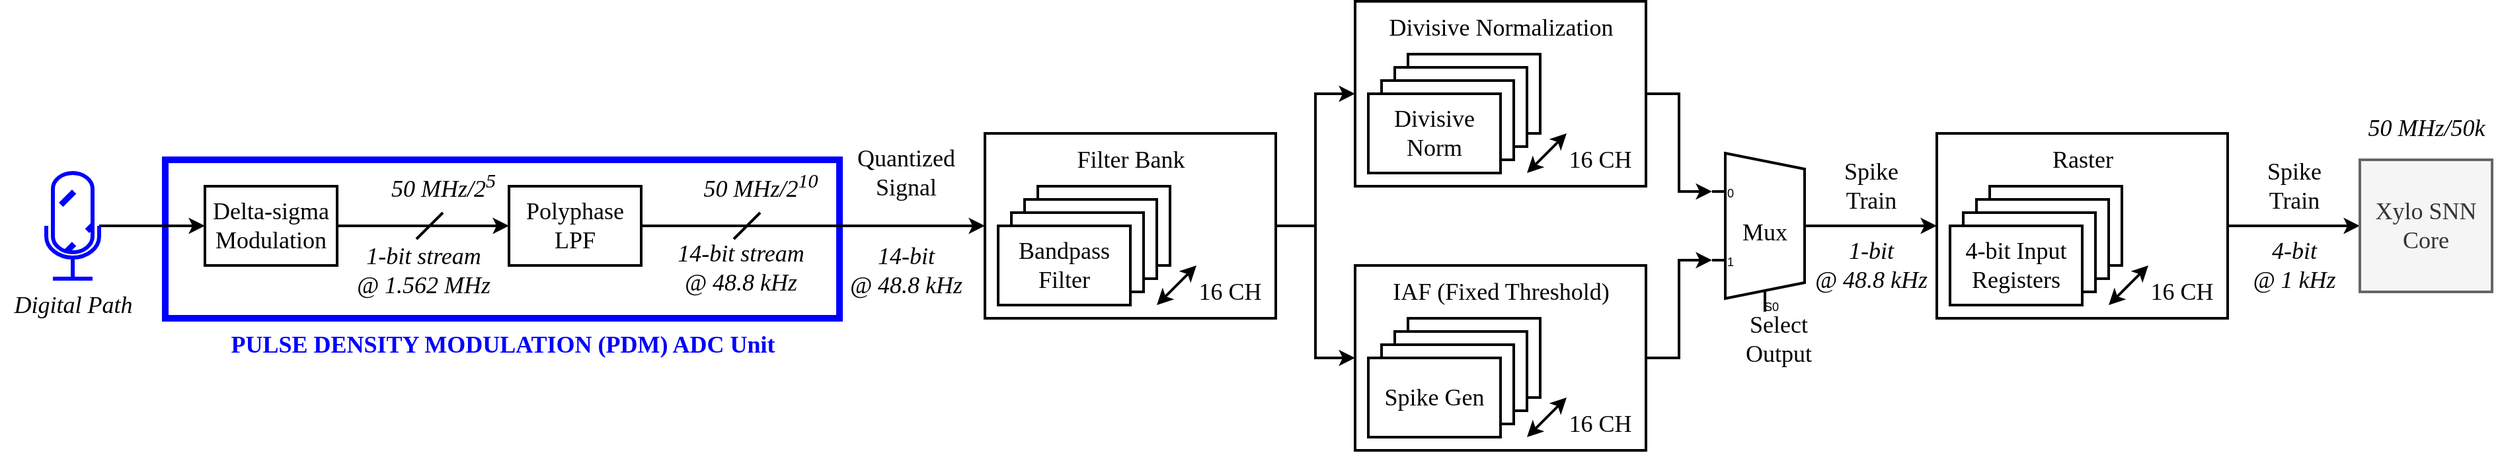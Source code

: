 <mxfile version="22.1.4" type="device">
  <diagram name="Page-1" id="toTXQOctY8lqpIN5eQkJ">
    <mxGraphModel dx="1380" dy="834" grid="1" gridSize="10" guides="1" tooltips="1" connect="1" arrows="1" fold="1" page="1" pageScale="1" pageWidth="1169" pageHeight="827" math="0" shadow="0">
      <root>
        <mxCell id="0" />
        <mxCell id="1" parent="0" />
        <mxCell id="9MsrRh6NDD8cImw58Ieo-61" value="" style="rounded=0;whiteSpace=wrap;html=1;fillColor=none;glass=0;shadow=0;strokeColor=#0000FF;strokeWidth=5;fillStyle=auto;fontColor=#CC0000;" parent="1" vertex="1">
          <mxGeometry x="550" y="444" width="510" height="120" as="geometry" />
        </mxCell>
        <mxCell id="7w7PCdq3hjsfF6tZsjkb-40" style="edgeStyle=orthogonalEdgeStyle;rounded=0;orthogonalLoop=1;jettySize=auto;html=1;exitX=1;exitY=0.5;exitDx=0;exitDy=0;strokeWidth=2;" parent="1" source="9MsrRh6NDD8cImw58Ieo-39" target="7w7PCdq3hjsfF6tZsjkb-1" edge="1">
          <mxGeometry relative="1" as="geometry" />
        </mxCell>
        <mxCell id="9MsrRh6NDD8cImw58Ieo-39" value="Delta-sigma Modulation" style="whiteSpace=wrap;html=1;fontFamily=Times New Roman;fontSize=18;strokeWidth=2;" parent="1" vertex="1">
          <mxGeometry x="580" y="464" width="100" height="60" as="geometry" />
        </mxCell>
        <mxCell id="9MsrRh6NDD8cImw58Ieo-62" value="PULSE DENSITY MODULATION (PDM) ADC Unit" style="text;html=1;align=center;verticalAlign=middle;resizable=0;points=[];autosize=1;strokeColor=none;fillColor=none;fontFamily=Times New Roman;fontSize=18;fontStyle=1;fontColor=#0000FF;" parent="1" vertex="1">
          <mxGeometry x="585" y="564" width="440" height="40" as="geometry" />
        </mxCell>
        <mxCell id="9MsrRh6NDD8cImw58Ieo-64" value="" style="endArrow=none;html=1;rounded=0;strokeWidth=2;" parent="1" edge="1">
          <mxGeometry width="50" height="50" relative="1" as="geometry">
            <mxPoint x="980" y="504" as="sourcePoint" />
            <mxPoint x="1000" y="484" as="targetPoint" />
          </mxGeometry>
        </mxCell>
        <mxCell id="9MsrRh6NDD8cImw58Ieo-74" value="Quantized &lt;br&gt;Signal" style="text;html=1;align=center;verticalAlign=middle;resizable=0;points=[];autosize=1;strokeColor=none;fillColor=none;fontFamily=Times New Roman;fontSize=18;" parent="1" vertex="1">
          <mxGeometry x="1060" y="424" width="100" height="60" as="geometry" />
        </mxCell>
        <mxCell id="7w7PCdq3hjsfF6tZsjkb-44" style="edgeStyle=orthogonalEdgeStyle;rounded=0;orthogonalLoop=1;jettySize=auto;html=1;exitX=1;exitY=0.5;exitDx=0;exitDy=0;strokeWidth=2;entryX=0;entryY=0.5;entryDx=0;entryDy=0;" parent="1" source="7w7PCdq3hjsfF6tZsjkb-1" target="7w7PCdq3hjsfF6tZsjkb-11" edge="1">
          <mxGeometry relative="1" as="geometry">
            <mxPoint x="1160" y="494" as="targetPoint" />
          </mxGeometry>
        </mxCell>
        <mxCell id="7w7PCdq3hjsfF6tZsjkb-1" value="Polyphase LPF" style="whiteSpace=wrap;html=1;fontFamily=Times New Roman;fontSize=18;strokeWidth=2;" parent="1" vertex="1">
          <mxGeometry x="810" y="464" width="100" height="60" as="geometry" />
        </mxCell>
        <mxCell id="7w7PCdq3hjsfF6tZsjkb-21" style="edgeStyle=orthogonalEdgeStyle;rounded=0;orthogonalLoop=1;jettySize=auto;html=1;exitX=1;exitY=0.5;exitDx=0;exitDy=0;entryX=0;entryY=0.5;entryDx=0;entryDy=0;strokeWidth=2;" parent="1" source="7w7PCdq3hjsfF6tZsjkb-11" target="7w7PCdq3hjsfF6tZsjkb-13" edge="1">
          <mxGeometry relative="1" as="geometry" />
        </mxCell>
        <mxCell id="7w7PCdq3hjsfF6tZsjkb-30" style="edgeStyle=orthogonalEdgeStyle;rounded=0;orthogonalLoop=1;jettySize=auto;html=1;exitX=1;exitY=0.5;exitDx=0;exitDy=0;entryX=0;entryY=0.5;entryDx=0;entryDy=0;strokeWidth=2;" parent="1" source="7w7PCdq3hjsfF6tZsjkb-11" target="7w7PCdq3hjsfF6tZsjkb-22" edge="1">
          <mxGeometry relative="1" as="geometry" />
        </mxCell>
        <mxCell id="7w7PCdq3hjsfF6tZsjkb-11" value="" style="rounded=0;whiteSpace=wrap;html=1;fillColor=none;strokeWidth=2;" parent="1" vertex="1">
          <mxGeometry x="1170" y="424" width="220" height="140" as="geometry" />
        </mxCell>
        <mxCell id="9MsrRh6NDD8cImw58Ieo-57" value="" style="endArrow=classic;startArrow=classic;html=1;rounded=0;strokeWidth=2;" parent="1" edge="1">
          <mxGeometry width="50" height="50" relative="1" as="geometry">
            <mxPoint x="1300" y="554" as="sourcePoint" />
            <mxPoint x="1330" y="524" as="targetPoint" />
          </mxGeometry>
        </mxCell>
        <mxCell id="9MsrRh6NDD8cImw58Ieo-43" value="Bandpass Filter" style="whiteSpace=wrap;html=1;fontFamily=Times New Roman;fontSize=18;strokeWidth=2;" parent="1" vertex="1">
          <mxGeometry x="1210" y="464" width="100" height="60" as="geometry" />
        </mxCell>
        <mxCell id="9MsrRh6NDD8cImw58Ieo-44" value="Bandpass Filter" style="whiteSpace=wrap;html=1;fontFamily=Times New Roman;fontSize=18;strokeWidth=2;" parent="1" vertex="1">
          <mxGeometry x="1200" y="474" width="100" height="60" as="geometry" />
        </mxCell>
        <mxCell id="9MsrRh6NDD8cImw58Ieo-45" value="Bandpass Filter" style="whiteSpace=wrap;html=1;fontFamily=Times New Roman;fontSize=18;strokeWidth=2;" parent="1" vertex="1">
          <mxGeometry x="1190" y="484" width="100" height="60" as="geometry" />
        </mxCell>
        <mxCell id="7w7PCdq3hjsfF6tZsjkb-8" value="Bandpass Filter" style="whiteSpace=wrap;html=1;fontFamily=Times New Roman;fontSize=18;strokeWidth=2;" parent="1" vertex="1">
          <mxGeometry x="1180" y="494" width="100" height="60" as="geometry" />
        </mxCell>
        <mxCell id="7w7PCdq3hjsfF6tZsjkb-9" value="16 CH" style="text;html=1;align=center;verticalAlign=middle;resizable=0;points=[];autosize=1;strokeColor=none;fillColor=none;fontFamily=Times New Roman;fontSize=18;" parent="1" vertex="1">
          <mxGeometry x="1320" y="524" width="70" height="40" as="geometry" />
        </mxCell>
        <mxCell id="7w7PCdq3hjsfF6tZsjkb-12" value="Filter Bank" style="text;html=1;align=center;verticalAlign=middle;resizable=0;points=[];autosize=1;strokeColor=none;fillColor=none;fontFamily=Times New Roman;fontSize=18;" parent="1" vertex="1">
          <mxGeometry x="1230" y="424" width="100" height="40" as="geometry" />
        </mxCell>
        <mxCell id="7w7PCdq3hjsfF6tZsjkb-13" value="" style="rounded=0;whiteSpace=wrap;html=1;fillColor=none;strokeWidth=2;" parent="1" vertex="1">
          <mxGeometry x="1450" y="324" width="220" height="140" as="geometry" />
        </mxCell>
        <mxCell id="7w7PCdq3hjsfF6tZsjkb-14" value="" style="endArrow=classic;startArrow=classic;html=1;rounded=0;strokeWidth=2;" parent="1" edge="1">
          <mxGeometry width="50" height="50" relative="1" as="geometry">
            <mxPoint x="1580" y="454" as="sourcePoint" />
            <mxPoint x="1610" y="424" as="targetPoint" />
          </mxGeometry>
        </mxCell>
        <mxCell id="7w7PCdq3hjsfF6tZsjkb-15" value="Bandpass Filter" style="whiteSpace=wrap;html=1;fontFamily=Times New Roman;fontSize=18;strokeWidth=2;" parent="1" vertex="1">
          <mxGeometry x="1490" y="364" width="100" height="60" as="geometry" />
        </mxCell>
        <mxCell id="7w7PCdq3hjsfF6tZsjkb-16" value="Bandpass Filter" style="whiteSpace=wrap;html=1;fontFamily=Times New Roman;fontSize=18;strokeWidth=2;" parent="1" vertex="1">
          <mxGeometry x="1480" y="374" width="100" height="60" as="geometry" />
        </mxCell>
        <mxCell id="7w7PCdq3hjsfF6tZsjkb-17" value="Bandpass Filter" style="whiteSpace=wrap;html=1;fontFamily=Times New Roman;fontSize=18;strokeWidth=2;" parent="1" vertex="1">
          <mxGeometry x="1470" y="384" width="100" height="60" as="geometry" />
        </mxCell>
        <mxCell id="7w7PCdq3hjsfF6tZsjkb-18" value="Divisive Norm" style="whiteSpace=wrap;html=1;fontFamily=Times New Roman;fontSize=18;strokeWidth=2;" parent="1" vertex="1">
          <mxGeometry x="1460" y="394" width="100" height="60" as="geometry" />
        </mxCell>
        <mxCell id="7w7PCdq3hjsfF6tZsjkb-19" value="16 CH" style="text;html=1;align=center;verticalAlign=middle;resizable=0;points=[];autosize=1;strokeColor=none;fillColor=none;fontFamily=Times New Roman;fontSize=18;" parent="1" vertex="1">
          <mxGeometry x="1600" y="424" width="70" height="40" as="geometry" />
        </mxCell>
        <mxCell id="7w7PCdq3hjsfF6tZsjkb-20" value="Divisive Normalization" style="text;html=1;align=center;verticalAlign=middle;resizable=0;points=[];autosize=1;strokeColor=none;fillColor=none;fontFamily=Times New Roman;fontSize=18;" parent="1" vertex="1">
          <mxGeometry x="1465" y="324" width="190" height="40" as="geometry" />
        </mxCell>
        <mxCell id="7w7PCdq3hjsfF6tZsjkb-22" value="" style="rounded=0;whiteSpace=wrap;html=1;fillColor=none;strokeWidth=2;" parent="1" vertex="1">
          <mxGeometry x="1450" y="524" width="220" height="140" as="geometry" />
        </mxCell>
        <mxCell id="7w7PCdq3hjsfF6tZsjkb-23" value="" style="endArrow=classic;startArrow=classic;html=1;rounded=0;strokeWidth=2;" parent="1" edge="1">
          <mxGeometry width="50" height="50" relative="1" as="geometry">
            <mxPoint x="1580" y="654" as="sourcePoint" />
            <mxPoint x="1610" y="624" as="targetPoint" />
          </mxGeometry>
        </mxCell>
        <mxCell id="7w7PCdq3hjsfF6tZsjkb-24" value="Bandpass Filter" style="whiteSpace=wrap;html=1;fontFamily=Times New Roman;fontSize=18;strokeWidth=2;" parent="1" vertex="1">
          <mxGeometry x="1490" y="564" width="100" height="60" as="geometry" />
        </mxCell>
        <mxCell id="7w7PCdq3hjsfF6tZsjkb-25" value="Bandpass Filter" style="whiteSpace=wrap;html=1;fontFamily=Times New Roman;fontSize=18;strokeWidth=2;" parent="1" vertex="1">
          <mxGeometry x="1480" y="574" width="100" height="60" as="geometry" />
        </mxCell>
        <mxCell id="7w7PCdq3hjsfF6tZsjkb-26" value="Bandpass Filter" style="whiteSpace=wrap;html=1;fontFamily=Times New Roman;fontSize=18;strokeWidth=2;" parent="1" vertex="1">
          <mxGeometry x="1470" y="584" width="100" height="60" as="geometry" />
        </mxCell>
        <mxCell id="7w7PCdq3hjsfF6tZsjkb-27" value="Spike Gen" style="whiteSpace=wrap;html=1;fontFamily=Times New Roman;fontSize=18;strokeWidth=2;" parent="1" vertex="1">
          <mxGeometry x="1460" y="594" width="100" height="60" as="geometry" />
        </mxCell>
        <mxCell id="7w7PCdq3hjsfF6tZsjkb-28" value="16 CH" style="text;html=1;align=center;verticalAlign=middle;resizable=0;points=[];autosize=1;strokeColor=none;fillColor=none;fontFamily=Times New Roman;fontSize=18;" parent="1" vertex="1">
          <mxGeometry x="1600" y="624" width="70" height="40" as="geometry" />
        </mxCell>
        <mxCell id="7w7PCdq3hjsfF6tZsjkb-29" value="IAF (Fixed Threshold)" style="text;html=1;align=center;verticalAlign=middle;resizable=0;points=[];autosize=1;strokeColor=none;fillColor=none;fontFamily=Times New Roman;fontSize=18;" parent="1" vertex="1">
          <mxGeometry x="1465" y="524" width="190" height="40" as="geometry" />
        </mxCell>
        <mxCell id="7w7PCdq3hjsfF6tZsjkb-38" style="edgeStyle=orthogonalEdgeStyle;rounded=0;orthogonalLoop=1;jettySize=auto;html=1;exitX=1;exitY=0.5;exitDx=0;exitDy=-5;exitPerimeter=0;strokeWidth=2;entryX=0;entryY=0.5;entryDx=0;entryDy=0;" parent="1" source="7w7PCdq3hjsfF6tZsjkb-34" target="2wzVH3fkBpW3y58YIU7X-1" edge="1">
          <mxGeometry relative="1" as="geometry">
            <mxPoint x="1870" y="494" as="targetPoint" />
          </mxGeometry>
        </mxCell>
        <mxCell id="7w7PCdq3hjsfF6tZsjkb-34" value="Mux" style="shadow=0;dashed=0;align=center;html=1;strokeWidth=2;shape=mxgraph.electrical.abstract.mux2;whiteSpace=wrap;fontFamily=Times New Roman;fontSize=18;" parent="1" vertex="1">
          <mxGeometry x="1720" y="439" width="80" height="120" as="geometry" />
        </mxCell>
        <mxCell id="7w7PCdq3hjsfF6tZsjkb-35" value="Select &lt;br&gt;Output" style="text;html=1;align=center;verticalAlign=middle;resizable=0;points=[];autosize=1;strokeColor=none;fillColor=none;fontFamily=Times New Roman;fontSize=18;" parent="1" vertex="1">
          <mxGeometry x="1735" y="550" width="70" height="60" as="geometry" />
        </mxCell>
        <mxCell id="7w7PCdq3hjsfF6tZsjkb-36" style="edgeStyle=orthogonalEdgeStyle;rounded=0;orthogonalLoop=1;jettySize=auto;html=1;exitX=1;exitY=0.5;exitDx=0;exitDy=0;entryX=0;entryY=0.217;entryDx=0;entryDy=3;entryPerimeter=0;strokeWidth=2;" parent="1" source="7w7PCdq3hjsfF6tZsjkb-13" target="7w7PCdq3hjsfF6tZsjkb-34" edge="1">
          <mxGeometry relative="1" as="geometry" />
        </mxCell>
        <mxCell id="7w7PCdq3hjsfF6tZsjkb-37" style="edgeStyle=orthogonalEdgeStyle;rounded=0;orthogonalLoop=1;jettySize=auto;html=1;entryX=0;entryY=0.65;entryDx=0;entryDy=3;entryPerimeter=0;strokeWidth=2;" parent="1" source="7w7PCdq3hjsfF6tZsjkb-22" target="7w7PCdq3hjsfF6tZsjkb-34" edge="1">
          <mxGeometry relative="1" as="geometry" />
        </mxCell>
        <mxCell id="7w7PCdq3hjsfF6tZsjkb-42" value="" style="endArrow=none;html=1;rounded=0;strokeWidth=2;" parent="1" edge="1">
          <mxGeometry width="50" height="50" relative="1" as="geometry">
            <mxPoint x="740" y="504" as="sourcePoint" />
            <mxPoint x="760" y="484" as="targetPoint" />
          </mxGeometry>
        </mxCell>
        <mxCell id="7w7PCdq3hjsfF6tZsjkb-43" value="1-bit stream &lt;br&gt;@ 1.562 MHz" style="text;html=1;align=center;verticalAlign=middle;resizable=0;points=[];autosize=1;strokeColor=none;fillColor=none;fontFamily=Times New Roman;fontSize=18;fontStyle=2" parent="1" vertex="1">
          <mxGeometry x="680" y="498" width="130" height="60" as="geometry" />
        </mxCell>
        <mxCell id="7w7PCdq3hjsfF6tZsjkb-45" value="Spike &lt;br&gt;Train" style="text;html=1;align=center;verticalAlign=middle;resizable=0;points=[];autosize=1;strokeColor=none;fillColor=none;fontFamily=Times New Roman;fontSize=18;" parent="1" vertex="1">
          <mxGeometry x="1810" y="434" width="60" height="60" as="geometry" />
        </mxCell>
        <mxCell id="7w7PCdq3hjsfF6tZsjkb-47" value="14-bit stream&lt;br&gt;@ 48.8 kHz" style="text;html=1;align=center;verticalAlign=middle;resizable=0;points=[];autosize=1;strokeColor=none;fillColor=none;fontFamily=Times New Roman;fontSize=18;fontStyle=2" parent="1" vertex="1">
          <mxGeometry x="925" y="496" width="120" height="60" as="geometry" />
        </mxCell>
        <mxCell id="7w7PCdq3hjsfF6tZsjkb-56" style="edgeStyle=orthogonalEdgeStyle;rounded=0;orthogonalLoop=1;jettySize=auto;html=1;strokeWidth=2;entryX=0;entryY=0.5;entryDx=0;entryDy=0;" parent="1" source="7w7PCdq3hjsfF6tZsjkb-51" target="9MsrRh6NDD8cImw58Ieo-39" edge="1">
          <mxGeometry relative="1" as="geometry">
            <mxPoint x="510" y="504" as="targetPoint" />
          </mxGeometry>
        </mxCell>
        <mxCell id="7w7PCdq3hjsfF6tZsjkb-51" value="" style="html=1;verticalLabelPosition=bottom;align=center;labelBackgroundColor=#ffffff;verticalAlign=top;strokeWidth=3;strokeColor=#0000FF;shadow=0;dashed=0;shape=mxgraph.ios7.icons.microphone;fillColor=#0000FF;fillStyle=dashed;fontFamily=Times New Roman;fontSize=18;" parent="1" vertex="1">
          <mxGeometry x="460" y="454" width="40" height="80" as="geometry" />
        </mxCell>
        <mxCell id="7w7PCdq3hjsfF6tZsjkb-52" value="&lt;i&gt;Digital Path&lt;/i&gt;" style="text;html=1;align=center;verticalAlign=middle;resizable=0;points=[];autosize=1;strokeColor=none;fillColor=none;fontFamily=Times New Roman;fontSize=18;" parent="1" vertex="1">
          <mxGeometry x="425" y="534" width="110" height="40" as="geometry" />
        </mxCell>
        <mxCell id="2wzVH3fkBpW3y58YIU7X-11" style="edgeStyle=orthogonalEdgeStyle;rounded=0;orthogonalLoop=1;jettySize=auto;html=1;exitX=1;exitY=0.5;exitDx=0;exitDy=0;entryX=0;entryY=0.5;entryDx=0;entryDy=0;strokeWidth=2;" parent="1" source="2wzVH3fkBpW3y58YIU7X-1" target="2wzVH3fkBpW3y58YIU7X-9" edge="1">
          <mxGeometry relative="1" as="geometry" />
        </mxCell>
        <mxCell id="2wzVH3fkBpW3y58YIU7X-1" value="" style="rounded=0;whiteSpace=wrap;html=1;fillColor=none;strokeWidth=2;" parent="1" vertex="1">
          <mxGeometry x="1890" y="424" width="220" height="140" as="geometry" />
        </mxCell>
        <mxCell id="2wzVH3fkBpW3y58YIU7X-2" value="" style="endArrow=classic;startArrow=classic;html=1;rounded=0;strokeWidth=2;" parent="1" edge="1">
          <mxGeometry width="50" height="50" relative="1" as="geometry">
            <mxPoint x="2020" y="554" as="sourcePoint" />
            <mxPoint x="2050" y="524" as="targetPoint" />
          </mxGeometry>
        </mxCell>
        <mxCell id="2wzVH3fkBpW3y58YIU7X-3" value="Bandpass Filter" style="whiteSpace=wrap;html=1;fontFamily=Times New Roman;fontSize=18;strokeWidth=2;" parent="1" vertex="1">
          <mxGeometry x="1930" y="464" width="100" height="60" as="geometry" />
        </mxCell>
        <mxCell id="2wzVH3fkBpW3y58YIU7X-4" value="Bandpass Filter" style="whiteSpace=wrap;html=1;fontFamily=Times New Roman;fontSize=18;strokeWidth=2;" parent="1" vertex="1">
          <mxGeometry x="1920" y="474" width="100" height="60" as="geometry" />
        </mxCell>
        <mxCell id="2wzVH3fkBpW3y58YIU7X-5" value="Bandpass Filter" style="whiteSpace=wrap;html=1;fontFamily=Times New Roman;fontSize=18;strokeWidth=2;" parent="1" vertex="1">
          <mxGeometry x="1910" y="484" width="100" height="60" as="geometry" />
        </mxCell>
        <mxCell id="2wzVH3fkBpW3y58YIU7X-6" value="4-bit Input Registers" style="whiteSpace=wrap;html=1;fontFamily=Times New Roman;fontSize=18;strokeWidth=2;" parent="1" vertex="1">
          <mxGeometry x="1900" y="494" width="100" height="60" as="geometry" />
        </mxCell>
        <mxCell id="2wzVH3fkBpW3y58YIU7X-7" value="16 CH" style="text;html=1;align=center;verticalAlign=middle;resizable=0;points=[];autosize=1;strokeColor=none;fillColor=none;fontFamily=Times New Roman;fontSize=18;" parent="1" vertex="1">
          <mxGeometry x="2040" y="524" width="70" height="40" as="geometry" />
        </mxCell>
        <mxCell id="2wzVH3fkBpW3y58YIU7X-8" value="Raster" style="text;html=1;align=center;verticalAlign=middle;resizable=0;points=[];autosize=1;strokeColor=none;fillColor=none;fontFamily=Times New Roman;fontSize=18;" parent="1" vertex="1">
          <mxGeometry x="1965" y="424" width="70" height="40" as="geometry" />
        </mxCell>
        <mxCell id="2wzVH3fkBpW3y58YIU7X-9" value="Xylo SNN Core" style="whiteSpace=wrap;html=1;fontFamily=Times New Roman;fontSize=18;strokeWidth=2;fillColor=#f5f5f5;fontColor=#333333;strokeColor=#666666;" parent="1" vertex="1">
          <mxGeometry x="2210" y="444" width="100" height="100" as="geometry" />
        </mxCell>
        <mxCell id="2wzVH3fkBpW3y58YIU7X-12" value="Spike &lt;br&gt;Train" style="text;html=1;align=center;verticalAlign=middle;resizable=0;points=[];autosize=1;strokeColor=none;fillColor=none;fontFamily=Times New Roman;fontSize=18;" parent="1" vertex="1">
          <mxGeometry x="2130" y="434" width="60" height="60" as="geometry" />
        </mxCell>
        <mxCell id="2wzVH3fkBpW3y58YIU7X-13" value="1-bit&lt;br&gt;@ 48.8 kHz" style="text;html=1;align=center;verticalAlign=middle;resizable=0;points=[];autosize=1;strokeColor=none;fillColor=none;fontFamily=Times New Roman;fontSize=18;fontStyle=2" parent="1" vertex="1">
          <mxGeometry x="1785" y="494" width="110" height="60" as="geometry" />
        </mxCell>
        <mxCell id="2wzVH3fkBpW3y58YIU7X-14" value="4-bit&lt;br&gt;@ 1 kHz" style="text;html=1;align=center;verticalAlign=middle;resizable=0;points=[];autosize=1;strokeColor=none;fillColor=none;fontFamily=Times New Roman;fontSize=18;fontStyle=2" parent="1" vertex="1">
          <mxGeometry x="2115" y="494" width="90" height="60" as="geometry" />
        </mxCell>
        <mxCell id="2wzVH3fkBpW3y58YIU7X-15" value="50 MHz/2&lt;sup&gt;5&lt;/sup&gt;" style="text;html=1;align=center;verticalAlign=middle;resizable=0;points=[];autosize=1;strokeColor=none;fillColor=none;fontFamily=Times New Roman;fontSize=18;fontStyle=2" parent="1" vertex="1">
          <mxGeometry x="710" y="444" width="100" height="40" as="geometry" />
        </mxCell>
        <mxCell id="2wzVH3fkBpW3y58YIU7X-16" value="50 MHz/2&lt;sup&gt;10&lt;/sup&gt;" style="text;html=1;align=center;verticalAlign=middle;resizable=0;points=[];autosize=1;strokeColor=none;fillColor=none;fontFamily=Times New Roman;fontSize=18;fontStyle=2" parent="1" vertex="1">
          <mxGeometry x="945" y="444" width="110" height="40" as="geometry" />
        </mxCell>
        <mxCell id="2wzVH3fkBpW3y58YIU7X-17" value="50 MHz/50k" style="text;html=1;align=center;verticalAlign=middle;resizable=0;points=[];autosize=1;strokeColor=none;fillColor=none;fontFamily=Times New Roman;fontSize=18;fontStyle=2" parent="1" vertex="1">
          <mxGeometry x="2205" y="400" width="110" height="40" as="geometry" />
        </mxCell>
        <mxCell id="TxxofAJDTg2l9Lpb9S0f-1" value="14-bit&lt;br&gt;@ 48.8 kHz" style="text;html=1;align=center;verticalAlign=middle;resizable=0;points=[];autosize=1;strokeColor=none;fillColor=none;fontFamily=Times New Roman;fontSize=18;fontStyle=2" vertex="1" parent="1">
          <mxGeometry x="1055" y="498" width="110" height="60" as="geometry" />
        </mxCell>
      </root>
    </mxGraphModel>
  </diagram>
</mxfile>
